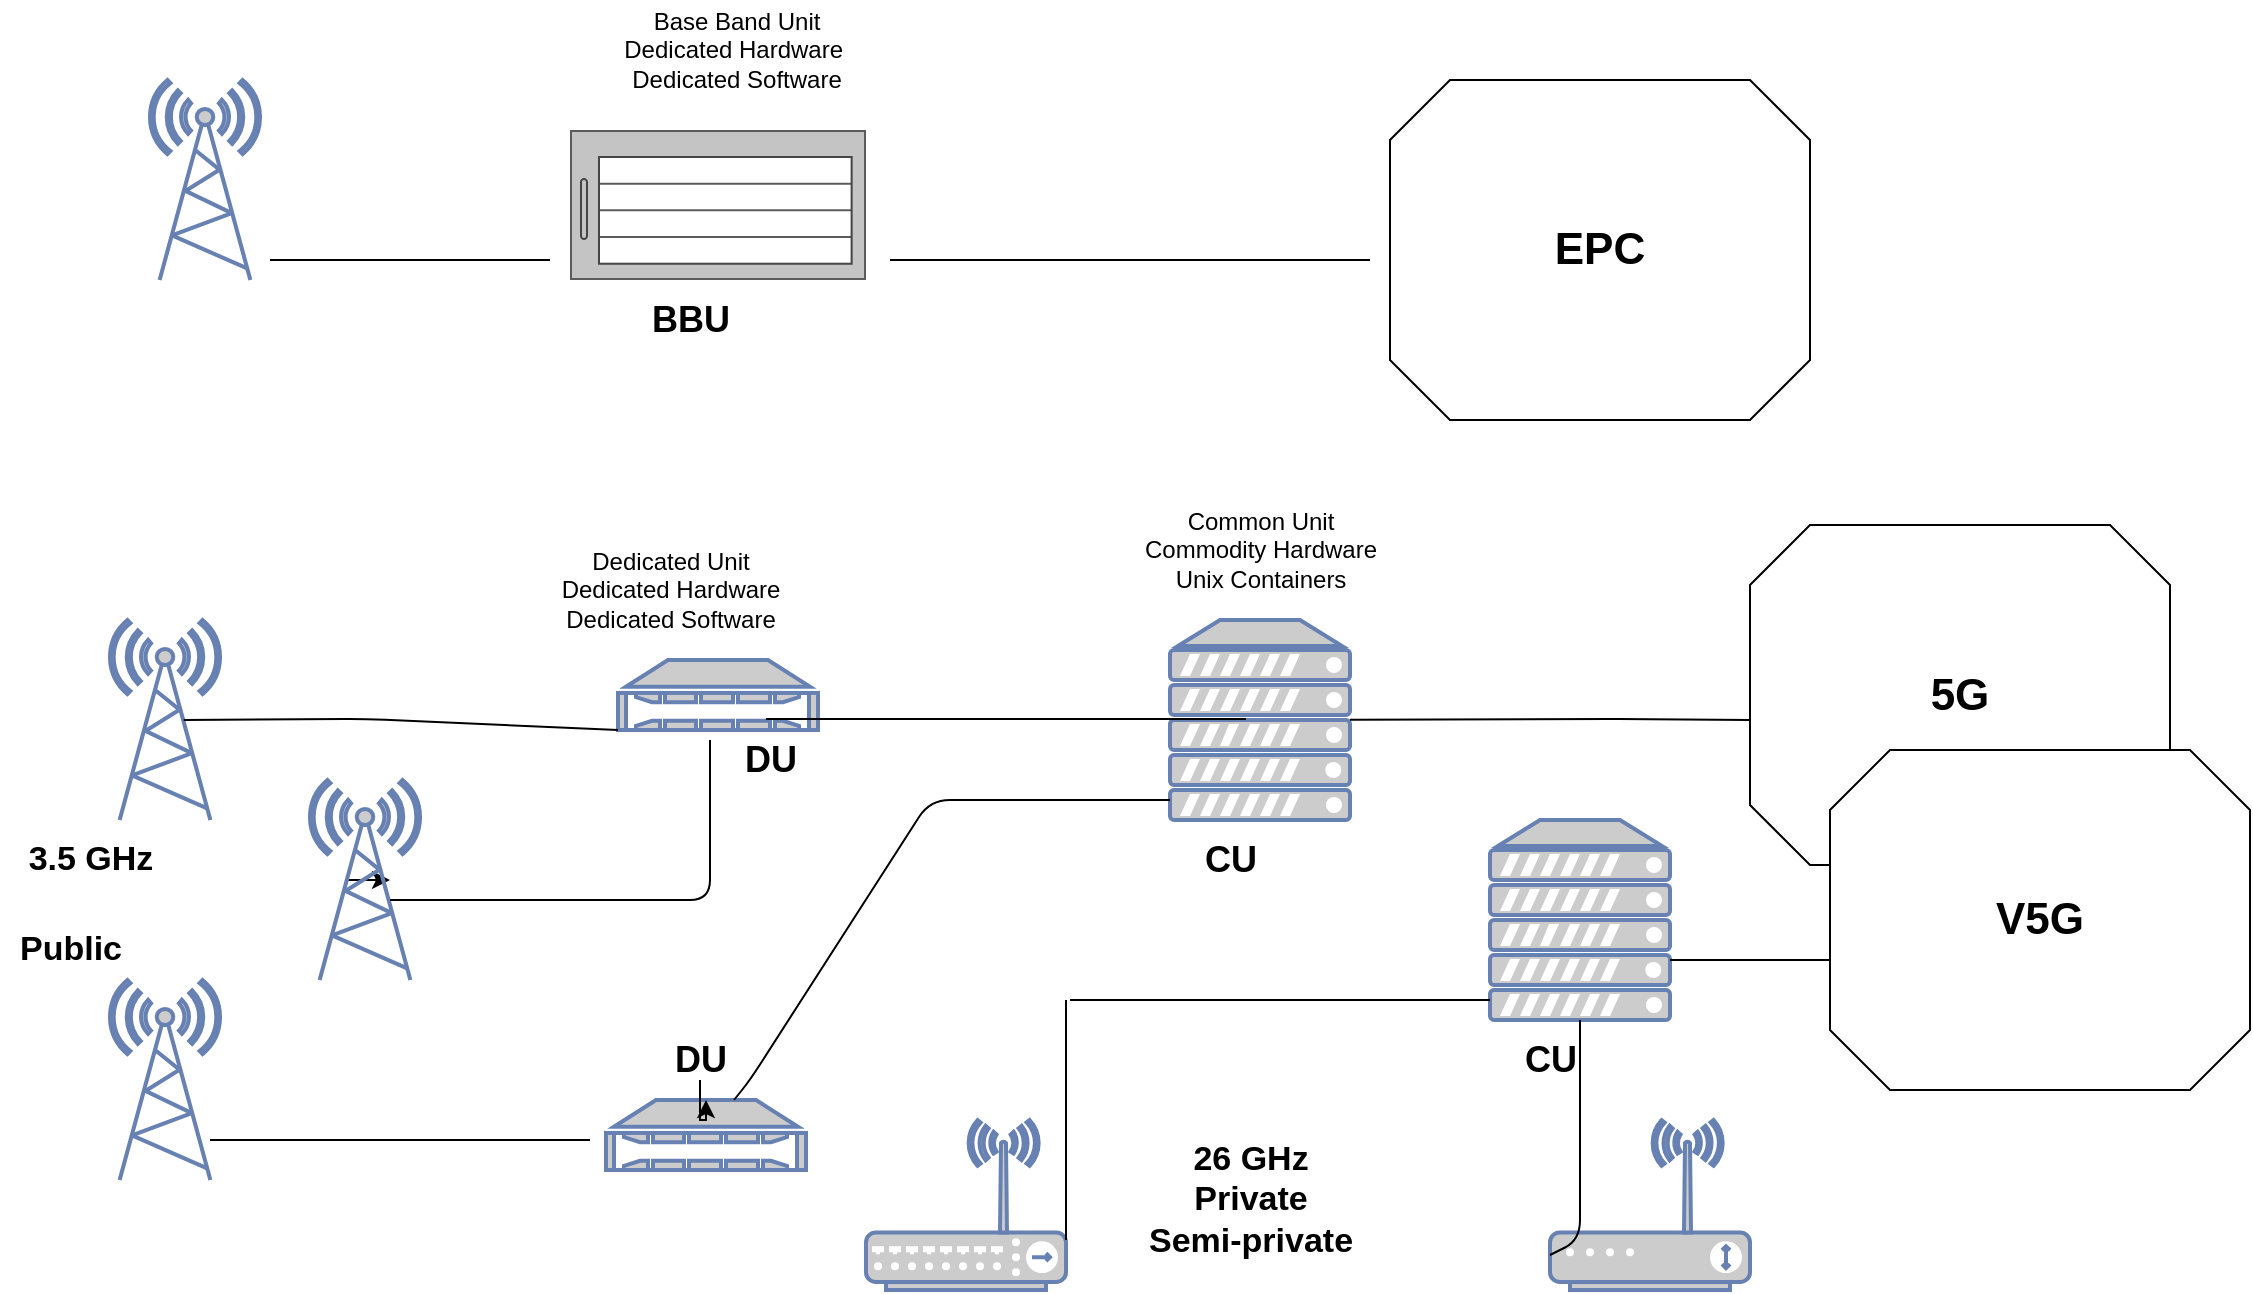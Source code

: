 <mxfile version="13.6.2" type="github">
  <diagram id="prtHgNgQTEPvFCAcTncT" name="Page-1">
    <mxGraphModel dx="1931" dy="997" grid="1" gridSize="10" guides="1" tooltips="1" connect="1" arrows="1" fold="1" page="1" pageScale="1" pageWidth="1169" pageHeight="827" math="0" shadow="0">
      <root>
        <mxCell id="0" />
        <mxCell id="1" parent="0" />
        <mxCell id="c6pjGv1JPRoX3gk8Zm1K-1" value="" style="fontColor=#0066CC;verticalAlign=top;verticalLabelPosition=bottom;labelPosition=center;align=center;html=1;outlineConnect=0;fillColor=#CCCCCC;strokeColor=#6881B3;gradientColor=none;gradientDirection=north;strokeWidth=2;shape=mxgraph.networks.radio_tower;" parent="1" vertex="1">
          <mxGeometry x="100" y="110" width="55" height="100" as="geometry" />
        </mxCell>
        <mxCell id="c6pjGv1JPRoX3gk8Zm1K-3" value="" style="endArrow=none;html=1;" parent="1" edge="1">
          <mxGeometry width="50" height="50" relative="1" as="geometry">
            <mxPoint x="160" y="200" as="sourcePoint" />
            <mxPoint x="300" y="200" as="targetPoint" />
            <Array as="points">
              <mxPoint x="230" y="200" />
            </Array>
          </mxGeometry>
        </mxCell>
        <mxCell id="c6pjGv1JPRoX3gk8Zm1K-4" value="" style="shape=mxgraph.rack.cisco.cisco_catalyst_6504-e_switch;html=1;labelPosition=right;align=left;spacingLeft=15;dashed=0;shadow=0;fillColor=#ffffff;" parent="1" vertex="1">
          <mxGeometry x="310" y="135" width="148" height="75" as="geometry" />
        </mxCell>
        <mxCell id="c6pjGv1JPRoX3gk8Zm1K-5" value="Base Band Unit&lt;br&gt;Dedicated Hardware&amp;nbsp;&lt;br&gt;Dedicated Software" style="text;html=1;align=center;verticalAlign=middle;resizable=0;points=[];autosize=1;" parent="1" vertex="1">
          <mxGeometry x="328" y="70" width="130" height="50" as="geometry" />
        </mxCell>
        <mxCell id="c6pjGv1JPRoX3gk8Zm1K-6" value="&lt;b&gt;&lt;font style=&quot;font-size: 22px&quot;&gt;EPC&lt;/font&gt;&lt;/b&gt;" style="whiteSpace=wrap;html=1;shape=mxgraph.basic.octagon2;align=center;verticalAlign=middle;dx=15;" parent="1" vertex="1">
          <mxGeometry x="720" y="110" width="210" height="170" as="geometry" />
        </mxCell>
        <mxCell id="c6pjGv1JPRoX3gk8Zm1K-7" value="" style="endArrow=none;html=1;" parent="1" edge="1">
          <mxGeometry width="50" height="50" relative="1" as="geometry">
            <mxPoint x="470" y="200" as="sourcePoint" />
            <mxPoint x="710" y="200" as="targetPoint" />
            <Array as="points">
              <mxPoint x="590" y="200" />
            </Array>
          </mxGeometry>
        </mxCell>
        <mxCell id="c6pjGv1JPRoX3gk8Zm1K-8" value="" style="fontColor=#0066CC;verticalAlign=top;verticalLabelPosition=bottom;labelPosition=center;align=center;html=1;outlineConnect=0;fillColor=#CCCCCC;strokeColor=#6881B3;gradientColor=none;gradientDirection=north;strokeWidth=2;shape=mxgraph.networks.radio_tower;" parent="1" vertex="1">
          <mxGeometry x="80" y="380" width="55" height="100" as="geometry" />
        </mxCell>
        <mxCell id="c6pjGv1JPRoX3gk8Zm1K-11" style="edgeStyle=orthogonalEdgeStyle;rounded=0;orthogonalLoop=1;jettySize=auto;html=1;exitX=0.33;exitY=0.5;exitDx=0;exitDy=0;exitPerimeter=0;" parent="1" source="c6pjGv1JPRoX3gk8Zm1K-9" edge="1">
          <mxGeometry relative="1" as="geometry">
            <mxPoint x="220" y="510" as="targetPoint" />
          </mxGeometry>
        </mxCell>
        <mxCell id="c6pjGv1JPRoX3gk8Zm1K-9" value="" style="fontColor=#0066CC;verticalAlign=top;verticalLabelPosition=bottom;labelPosition=center;align=center;html=1;outlineConnect=0;fillColor=#CCCCCC;strokeColor=#6881B3;gradientColor=none;gradientDirection=north;strokeWidth=2;shape=mxgraph.networks.radio_tower;" parent="1" vertex="1">
          <mxGeometry x="180" y="460" width="55" height="100" as="geometry" />
        </mxCell>
        <mxCell id="c6pjGv1JPRoX3gk8Zm1K-10" value="" style="fontColor=#0066CC;verticalAlign=top;verticalLabelPosition=bottom;labelPosition=center;align=center;html=1;outlineConnect=0;fillColor=#CCCCCC;strokeColor=#6881B3;gradientColor=none;gradientDirection=north;strokeWidth=2;shape=mxgraph.networks.radio_tower;" parent="1" vertex="1">
          <mxGeometry x="80" y="560" width="55" height="100" as="geometry" />
        </mxCell>
        <mxCell id="c6pjGv1JPRoX3gk8Zm1K-12" value="" style="fontColor=#0066CC;verticalAlign=top;verticalLabelPosition=bottom;labelPosition=center;align=center;html=1;outlineConnect=0;fillColor=#CCCCCC;strokeColor=#6881B3;gradientColor=none;gradientDirection=north;strokeWidth=2;shape=mxgraph.networks.wireless_hub;" parent="1" vertex="1">
          <mxGeometry x="458" y="630" width="100" height="85" as="geometry" />
        </mxCell>
        <mxCell id="c6pjGv1JPRoX3gk8Zm1K-13" value="" style="fontColor=#0066CC;verticalAlign=top;verticalLabelPosition=bottom;labelPosition=center;align=center;html=1;outlineConnect=0;fillColor=#CCCCCC;strokeColor=#6881B3;gradientColor=none;gradientDirection=north;strokeWidth=2;shape=mxgraph.networks.wireless_modem;" parent="1" vertex="1">
          <mxGeometry x="800" y="630" width="100" height="85" as="geometry" />
        </mxCell>
        <mxCell id="c6pjGv1JPRoX3gk8Zm1K-14" value="" style="fontColor=#0066CC;verticalAlign=top;verticalLabelPosition=bottom;labelPosition=center;align=center;html=1;outlineConnect=0;fillColor=#CCCCCC;strokeColor=#6881B3;gradientColor=none;gradientDirection=north;strokeWidth=2;shape=mxgraph.networks.nas_filer;" parent="1" vertex="1">
          <mxGeometry x="334" y="400" width="100" height="35" as="geometry" />
        </mxCell>
        <mxCell id="c6pjGv1JPRoX3gk8Zm1K-15" value="" style="fontColor=#0066CC;verticalAlign=top;verticalLabelPosition=bottom;labelPosition=center;align=center;html=1;outlineConnect=0;fillColor=#CCCCCC;strokeColor=#6881B3;gradientColor=none;gradientDirection=north;strokeWidth=2;shape=mxgraph.networks.server;" parent="1" vertex="1">
          <mxGeometry x="610" y="380" width="90" height="100" as="geometry" />
        </mxCell>
        <mxCell id="c6pjGv1JPRoX3gk8Zm1K-16" value="" style="fontColor=#0066CC;verticalAlign=top;verticalLabelPosition=bottom;labelPosition=center;align=center;html=1;outlineConnect=0;fillColor=#CCCCCC;strokeColor=#6881B3;gradientColor=none;gradientDirection=north;strokeWidth=2;shape=mxgraph.networks.nas_filer;" parent="1" vertex="1">
          <mxGeometry x="328" y="620" width="100" height="35" as="geometry" />
        </mxCell>
        <mxCell id="c6pjGv1JPRoX3gk8Zm1K-17" value="" style="endArrow=none;html=1;exitX=0.67;exitY=0.5;exitDx=0;exitDy=0;exitPerimeter=0;entryX=0;entryY=1;entryDx=0;entryDy=0;entryPerimeter=0;" parent="1" source="c6pjGv1JPRoX3gk8Zm1K-8" target="c6pjGv1JPRoX3gk8Zm1K-14" edge="1">
          <mxGeometry width="50" height="50" relative="1" as="geometry">
            <mxPoint x="137.5" y="429.5" as="sourcePoint" />
            <mxPoint x="277.5" y="429.5" as="targetPoint" />
            <Array as="points">
              <mxPoint x="207.5" y="429.5" />
            </Array>
          </mxGeometry>
        </mxCell>
        <mxCell id="c6pjGv1JPRoX3gk8Zm1K-18" value="" style="endArrow=none;html=1;" parent="1" edge="1">
          <mxGeometry width="50" height="50" relative="1" as="geometry">
            <mxPoint x="220" y="520" as="sourcePoint" />
            <mxPoint x="360" y="520" as="targetPoint" />
            <Array as="points">
              <mxPoint x="290" y="520" />
            </Array>
          </mxGeometry>
        </mxCell>
        <mxCell id="c6pjGv1JPRoX3gk8Zm1K-19" value="" style="endArrow=none;html=1;" parent="1" edge="1">
          <mxGeometry width="50" height="50" relative="1" as="geometry">
            <mxPoint x="260" y="520" as="sourcePoint" />
            <mxPoint x="380" y="440" as="targetPoint" />
            <Array as="points">
              <mxPoint x="380" y="520" />
            </Array>
          </mxGeometry>
        </mxCell>
        <mxCell id="c6pjGv1JPRoX3gk8Zm1K-20" value="" style="endArrow=none;html=1;" parent="1" edge="1">
          <mxGeometry width="50" height="50" relative="1" as="geometry">
            <mxPoint x="130" y="640" as="sourcePoint" />
            <mxPoint x="320" y="640" as="targetPoint" />
            <Array as="points">
              <mxPoint x="200" y="640" />
            </Array>
          </mxGeometry>
        </mxCell>
        <mxCell id="c6pjGv1JPRoX3gk8Zm1K-21" value="Dedicated Unit&lt;br&gt;Dedicated Hardware&lt;br&gt;Dedicated Software&lt;br&gt;" style="text;html=1;align=center;verticalAlign=middle;resizable=0;points=[];autosize=1;" parent="1" vertex="1">
          <mxGeometry x="300" y="340" width="120" height="50" as="geometry" />
        </mxCell>
        <mxCell id="c6pjGv1JPRoX3gk8Zm1K-22" value="&lt;b&gt;&lt;font style=&quot;font-size: 18px&quot;&gt;DU&lt;/font&gt;&lt;/b&gt;" style="text;html=1;align=center;verticalAlign=middle;resizable=0;points=[];autosize=1;" parent="1" vertex="1">
          <mxGeometry x="390" y="440" width="40" height="20" as="geometry" />
        </mxCell>
        <mxCell id="c6pjGv1JPRoX3gk8Zm1K-38" value="" style="edgeStyle=orthogonalEdgeStyle;rounded=0;orthogonalLoop=1;jettySize=auto;html=1;" parent="1" source="c6pjGv1JPRoX3gk8Zm1K-23" target="c6pjGv1JPRoX3gk8Zm1K-16" edge="1">
          <mxGeometry relative="1" as="geometry" />
        </mxCell>
        <mxCell id="c6pjGv1JPRoX3gk8Zm1K-23" value="&lt;b&gt;&lt;font style=&quot;font-size: 18px&quot;&gt;DU&lt;/font&gt;&lt;/b&gt;" style="text;html=1;align=center;verticalAlign=middle;resizable=0;points=[];autosize=1;" parent="1" vertex="1">
          <mxGeometry x="355" y="590" width="40" height="20" as="geometry" />
        </mxCell>
        <mxCell id="c6pjGv1JPRoX3gk8Zm1K-24" value="Common Unit&lt;br&gt;Commodity Hardware&lt;br&gt;Unix Containers" style="text;html=1;align=center;verticalAlign=middle;resizable=0;points=[];autosize=1;" parent="1" vertex="1">
          <mxGeometry x="590" y="320" width="130" height="50" as="geometry" />
        </mxCell>
        <mxCell id="c6pjGv1JPRoX3gk8Zm1K-25" value="&lt;b&gt;&lt;font style=&quot;font-size: 18px&quot;&gt;CU&lt;/font&gt;&lt;/b&gt;" style="text;html=1;align=center;verticalAlign=middle;resizable=0;points=[];autosize=1;" parent="1" vertex="1">
          <mxGeometry x="620" y="490" width="40" height="20" as="geometry" />
        </mxCell>
        <mxCell id="c6pjGv1JPRoX3gk8Zm1K-26" value="" style="fontColor=#0066CC;verticalAlign=top;verticalLabelPosition=bottom;labelPosition=center;align=center;html=1;outlineConnect=0;fillColor=#CCCCCC;strokeColor=#6881B3;gradientColor=none;gradientDirection=north;strokeWidth=2;shape=mxgraph.networks.server;" parent="1" vertex="1">
          <mxGeometry x="770" y="480" width="90" height="100" as="geometry" />
        </mxCell>
        <mxCell id="c6pjGv1JPRoX3gk8Zm1K-27" value="&lt;b&gt;&lt;font style=&quot;font-size: 18px&quot;&gt;CU&lt;/font&gt;&lt;/b&gt;" style="text;html=1;align=center;verticalAlign=middle;resizable=0;points=[];autosize=1;" parent="1" vertex="1">
          <mxGeometry x="780" y="590" width="40" height="20" as="geometry" />
        </mxCell>
        <mxCell id="c6pjGv1JPRoX3gk8Zm1K-28" value="" style="endArrow=none;html=1;" parent="1" edge="1">
          <mxGeometry width="50" height="50" relative="1" as="geometry">
            <mxPoint x="408" y="429.5" as="sourcePoint" />
            <mxPoint x="648" y="429.5" as="targetPoint" />
            <Array as="points">
              <mxPoint x="528" y="429.5" />
            </Array>
          </mxGeometry>
        </mxCell>
        <mxCell id="c6pjGv1JPRoX3gk8Zm1K-29" value="" style="endArrow=none;html=1;" parent="1" source="c6pjGv1JPRoX3gk8Zm1K-16" edge="1">
          <mxGeometry width="50" height="50" relative="1" as="geometry">
            <mxPoint x="370" y="470" as="sourcePoint" />
            <mxPoint x="610" y="470" as="targetPoint" />
            <Array as="points">
              <mxPoint x="400" y="610" />
              <mxPoint x="490" y="470" />
            </Array>
          </mxGeometry>
        </mxCell>
        <mxCell id="c6pjGv1JPRoX3gk8Zm1K-30" value="" style="endArrow=none;html=1;" parent="1" edge="1">
          <mxGeometry width="50" height="50" relative="1" as="geometry">
            <mxPoint x="560" y="570" as="sourcePoint" />
            <mxPoint x="770" y="570" as="targetPoint" />
            <Array as="points">
              <mxPoint x="650" y="570" />
            </Array>
          </mxGeometry>
        </mxCell>
        <mxCell id="c6pjGv1JPRoX3gk8Zm1K-31" value="" style="endArrow=none;html=1;" parent="1" source="c6pjGv1JPRoX3gk8Zm1K-26" target="c6pjGv1JPRoX3gk8Zm1K-13" edge="1">
          <mxGeometry width="50" height="50" relative="1" as="geometry">
            <mxPoint x="610" y="672" as="sourcePoint" />
            <mxPoint x="850" y="672" as="targetPoint" />
            <Array as="points">
              <mxPoint x="815" y="690" />
            </Array>
          </mxGeometry>
        </mxCell>
        <mxCell id="c6pjGv1JPRoX3gk8Zm1K-32" value="" style="endArrow=none;html=1;" parent="1" source="c6pjGv1JPRoX3gk8Zm1K-12" edge="1">
          <mxGeometry width="50" height="50" relative="1" as="geometry">
            <mxPoint x="318" y="570" as="sourcePoint" />
            <mxPoint x="558" y="570" as="targetPoint" />
            <Array as="points">
              <mxPoint x="558" y="690" />
              <mxPoint x="558" y="673" />
              <mxPoint x="558" y="630" />
            </Array>
          </mxGeometry>
        </mxCell>
        <mxCell id="c6pjGv1JPRoX3gk8Zm1K-33" value="&lt;b&gt;&lt;font style=&quot;font-size: 22px&quot;&gt;5G&lt;/font&gt;&lt;/b&gt;" style="whiteSpace=wrap;html=1;shape=mxgraph.basic.octagon2;align=center;verticalAlign=middle;dx=15;" parent="1" vertex="1">
          <mxGeometry x="900" y="332.5" width="210" height="170" as="geometry" />
        </mxCell>
        <mxCell id="c6pjGv1JPRoX3gk8Zm1K-34" value="&lt;b&gt;&lt;font style=&quot;font-size: 22px&quot;&gt;V5G&lt;/font&gt;&lt;/b&gt;" style="whiteSpace=wrap;html=1;shape=mxgraph.basic.octagon2;align=center;verticalAlign=middle;dx=15;" parent="1" vertex="1">
          <mxGeometry x="940" y="445" width="210" height="170" as="geometry" />
        </mxCell>
        <mxCell id="c6pjGv1JPRoX3gk8Zm1K-35" value="" style="endArrow=none;html=1;" parent="1" source="c6pjGv1JPRoX3gk8Zm1K-15" edge="1">
          <mxGeometry width="50" height="50" relative="1" as="geometry">
            <mxPoint x="720" y="429.5" as="sourcePoint" />
            <mxPoint x="900" y="430" as="targetPoint" />
            <Array as="points">
              <mxPoint x="840" y="429.5" />
            </Array>
          </mxGeometry>
        </mxCell>
        <mxCell id="c6pjGv1JPRoX3gk8Zm1K-36" value="" style="endArrow=none;html=1;" parent="1" edge="1">
          <mxGeometry width="50" height="50" relative="1" as="geometry">
            <mxPoint x="860" y="550" as="sourcePoint" />
            <mxPoint x="940" y="550" as="targetPoint" />
            <Array as="points" />
          </mxGeometry>
        </mxCell>
        <mxCell id="c6pjGv1JPRoX3gk8Zm1K-37" value="&lt;b&gt;&lt;font style=&quot;font-size: 18px&quot;&gt;BBU&lt;/font&gt;&lt;/b&gt;" style="text;html=1;align=center;verticalAlign=middle;resizable=0;points=[];autosize=1;" parent="1" vertex="1">
          <mxGeometry x="345" y="220" width="50" height="20" as="geometry" />
        </mxCell>
        <mxCell id="2uZjMYZ2UnIw9W8YFsHY-1" value="3.5 GHz" style="text;html=1;align=center;verticalAlign=middle;resizable=0;points=[];autosize=1;fontStyle=1;fontSize=17;" vertex="1" parent="1">
          <mxGeometry x="30" y="485" width="80" height="30" as="geometry" />
        </mxCell>
        <mxCell id="2uZjMYZ2UnIw9W8YFsHY-3" value="&lt;b&gt;Public&lt;/b&gt;" style="text;html=1;align=center;verticalAlign=middle;resizable=0;points=[];autosize=1;fontSize=17;" vertex="1" parent="1">
          <mxGeometry x="25" y="530" width="70" height="30" as="geometry" />
        </mxCell>
        <mxCell id="2uZjMYZ2UnIw9W8YFsHY-4" value="&lt;b&gt;26 GHz&lt;br&gt;Private&lt;br&gt;Semi-private&lt;/b&gt;" style="text;html=1;align=center;verticalAlign=middle;resizable=0;points=[];autosize=1;fontSize=17;" vertex="1" parent="1">
          <mxGeometry x="590" y="635" width="120" height="70" as="geometry" />
        </mxCell>
      </root>
    </mxGraphModel>
  </diagram>
</mxfile>
